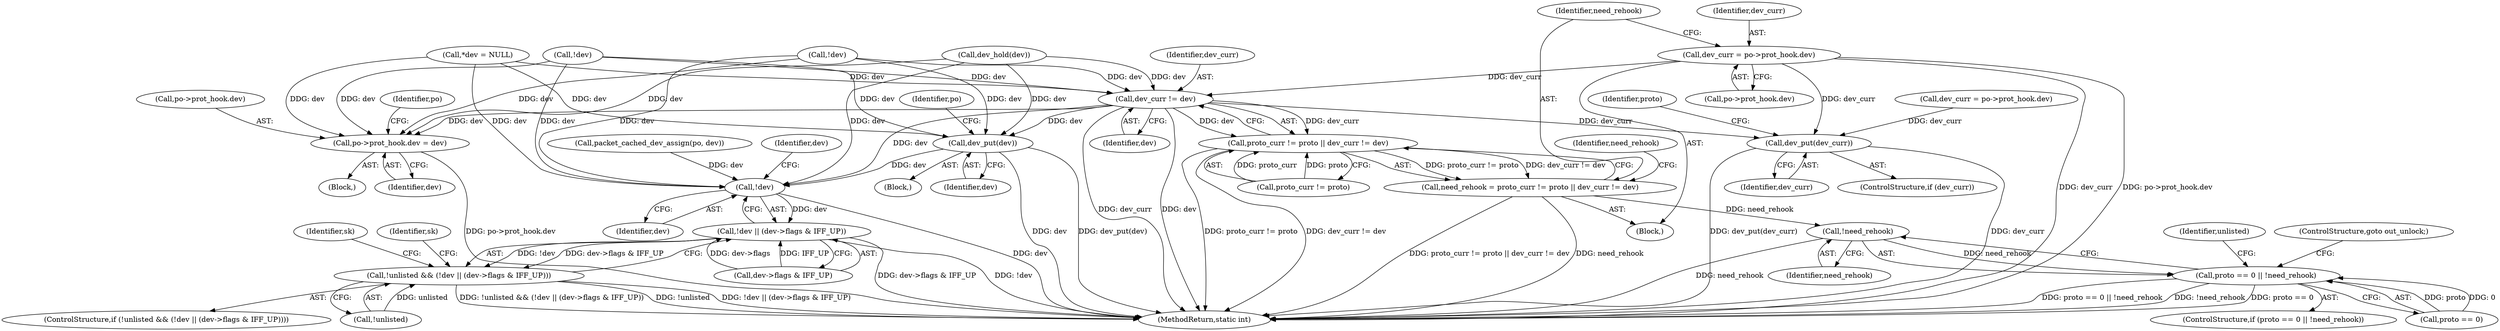 digraph "0_linux_4971613c1639d8e5f102c4e797c3bf8f83a5a69e@pointer" {
"1000189" [label="(Call,dev_curr = po->prot_hook.dev)"];
"1000202" [label="(Call,dev_curr != dev)"];
"1000198" [label="(Call,proto_curr != proto || dev_curr != dev)"];
"1000196" [label="(Call,need_rehook = proto_curr != proto || dev_curr != dev)"];
"1000300" [label="(Call,!need_rehook)"];
"1000296" [label="(Call,proto == 0 || !need_rehook)"];
"1000252" [label="(Call,dev_put(dev))"];
"1000308" [label="(Call,!dev)"];
"1000307" [label="(Call,!dev || (dev->flags & IFF_UP))"];
"1000304" [label="(Call,!unlisted && (!dev || (dev->flags & IFF_UP)))"];
"1000271" [label="(Call,po->prot_hook.dev = dev)"];
"1000293" [label="(Call,dev_put(dev_curr))"];
"1000204" [label="(Identifier,dev)"];
"1000294" [label="(Identifier,dev_curr)"];
"1000190" [label="(Identifier,dev_curr)"];
"1000288" [label="(Call,packet_cached_dev_assign(po, dev))"];
"1000151" [label="(Call,!dev)"];
"1000280" [label="(Identifier,po)"];
"1000291" [label="(ControlStructure,if (dev_curr))"];
"1000277" [label="(Identifier,dev)"];
"1000218" [label="(Call,dev_curr = po->prot_hook.dev)"];
"1000252" [label="(Call,dev_put(dev))"];
"1000309" [label="(Identifier,dev)"];
"1000343" [label="(MethodReturn,static int)"];
"1000203" [label="(Identifier,dev_curr)"];
"1000296" [label="(Call,proto == 0 || !need_rehook)"];
"1000295" [label="(ControlStructure,if (proto == 0 || !need_rehook))"];
"1000253" [label="(Identifier,dev)"];
"1000115" [label="(Call,*dev = NULL)"];
"1000257" [label="(Identifier,po)"];
"1000191" [label="(Call,po->prot_hook.dev)"];
"1000198" [label="(Call,proto_curr != proto || dev_curr != dev)"];
"1000251" [label="(Block,)"];
"1000105" [label="(Block,)"];
"1000272" [label="(Call,po->prot_hook.dev)"];
"1000197" [label="(Identifier,need_rehook)"];
"1000302" [label="(ControlStructure,goto out_unlock;)"];
"1000189" [label="(Call,dev_curr = po->prot_hook.dev)"];
"1000301" [label="(Identifier,need_rehook)"];
"1000170" [label="(Call,!dev)"];
"1000306" [label="(Identifier,unlisted)"];
"1000206" [label="(Identifier,need_rehook)"];
"1000196" [label="(Call,need_rehook = proto_curr != proto || dev_curr != dev)"];
"1000298" [label="(Identifier,proto)"];
"1000271" [label="(Call,po->prot_hook.dev = dev)"];
"1000180" [label="(Call,dev_hold(dev))"];
"1000297" [label="(Call,proto == 0)"];
"1000312" [label="(Identifier,dev)"];
"1000300" [label="(Call,!need_rehook)"];
"1000293" [label="(Call,dev_put(dev_curr))"];
"1000303" [label="(ControlStructure,if (!unlisted && (!dev || (dev->flags & IFF_UP))))"];
"1000304" [label="(Call,!unlisted && (!dev || (dev->flags & IFF_UP)))"];
"1000317" [label="(Identifier,sk)"];
"1000308" [label="(Call,!dev)"];
"1000305" [label="(Call,!unlisted)"];
"1000307" [label="(Call,!dev || (dev->flags & IFF_UP))"];
"1000322" [label="(Identifier,sk)"];
"1000202" [label="(Call,dev_curr != dev)"];
"1000270" [label="(Block,)"];
"1000199" [label="(Call,proto_curr != proto)"];
"1000310" [label="(Call,dev->flags & IFF_UP)"];
"1000189" -> "1000105"  [label="AST: "];
"1000189" -> "1000191"  [label="CFG: "];
"1000190" -> "1000189"  [label="AST: "];
"1000191" -> "1000189"  [label="AST: "];
"1000197" -> "1000189"  [label="CFG: "];
"1000189" -> "1000343"  [label="DDG: dev_curr"];
"1000189" -> "1000343"  [label="DDG: po->prot_hook.dev"];
"1000189" -> "1000202"  [label="DDG: dev_curr"];
"1000189" -> "1000293"  [label="DDG: dev_curr"];
"1000202" -> "1000198"  [label="AST: "];
"1000202" -> "1000204"  [label="CFG: "];
"1000203" -> "1000202"  [label="AST: "];
"1000204" -> "1000202"  [label="AST: "];
"1000198" -> "1000202"  [label="CFG: "];
"1000202" -> "1000343"  [label="DDG: dev_curr"];
"1000202" -> "1000343"  [label="DDG: dev"];
"1000202" -> "1000198"  [label="DDG: dev_curr"];
"1000202" -> "1000198"  [label="DDG: dev"];
"1000151" -> "1000202"  [label="DDG: dev"];
"1000180" -> "1000202"  [label="DDG: dev"];
"1000170" -> "1000202"  [label="DDG: dev"];
"1000115" -> "1000202"  [label="DDG: dev"];
"1000202" -> "1000252"  [label="DDG: dev"];
"1000202" -> "1000271"  [label="DDG: dev"];
"1000202" -> "1000293"  [label="DDG: dev_curr"];
"1000202" -> "1000308"  [label="DDG: dev"];
"1000198" -> "1000196"  [label="AST: "];
"1000198" -> "1000199"  [label="CFG: "];
"1000199" -> "1000198"  [label="AST: "];
"1000196" -> "1000198"  [label="CFG: "];
"1000198" -> "1000343"  [label="DDG: proto_curr != proto"];
"1000198" -> "1000343"  [label="DDG: dev_curr != dev"];
"1000198" -> "1000196"  [label="DDG: proto_curr != proto"];
"1000198" -> "1000196"  [label="DDG: dev_curr != dev"];
"1000199" -> "1000198"  [label="DDG: proto_curr"];
"1000199" -> "1000198"  [label="DDG: proto"];
"1000196" -> "1000105"  [label="AST: "];
"1000197" -> "1000196"  [label="AST: "];
"1000206" -> "1000196"  [label="CFG: "];
"1000196" -> "1000343"  [label="DDG: need_rehook"];
"1000196" -> "1000343"  [label="DDG: proto_curr != proto || dev_curr != dev"];
"1000196" -> "1000300"  [label="DDG: need_rehook"];
"1000300" -> "1000296"  [label="AST: "];
"1000300" -> "1000301"  [label="CFG: "];
"1000301" -> "1000300"  [label="AST: "];
"1000296" -> "1000300"  [label="CFG: "];
"1000300" -> "1000343"  [label="DDG: need_rehook"];
"1000300" -> "1000296"  [label="DDG: need_rehook"];
"1000296" -> "1000295"  [label="AST: "];
"1000296" -> "1000297"  [label="CFG: "];
"1000297" -> "1000296"  [label="AST: "];
"1000302" -> "1000296"  [label="CFG: "];
"1000306" -> "1000296"  [label="CFG: "];
"1000296" -> "1000343"  [label="DDG: proto == 0 || !need_rehook"];
"1000296" -> "1000343"  [label="DDG: !need_rehook"];
"1000296" -> "1000343"  [label="DDG: proto == 0"];
"1000297" -> "1000296"  [label="DDG: proto"];
"1000297" -> "1000296"  [label="DDG: 0"];
"1000252" -> "1000251"  [label="AST: "];
"1000252" -> "1000253"  [label="CFG: "];
"1000253" -> "1000252"  [label="AST: "];
"1000257" -> "1000252"  [label="CFG: "];
"1000252" -> "1000343"  [label="DDG: dev"];
"1000252" -> "1000343"  [label="DDG: dev_put(dev)"];
"1000151" -> "1000252"  [label="DDG: dev"];
"1000180" -> "1000252"  [label="DDG: dev"];
"1000170" -> "1000252"  [label="DDG: dev"];
"1000115" -> "1000252"  [label="DDG: dev"];
"1000252" -> "1000308"  [label="DDG: dev"];
"1000308" -> "1000307"  [label="AST: "];
"1000308" -> "1000309"  [label="CFG: "];
"1000309" -> "1000308"  [label="AST: "];
"1000312" -> "1000308"  [label="CFG: "];
"1000307" -> "1000308"  [label="CFG: "];
"1000308" -> "1000343"  [label="DDG: dev"];
"1000308" -> "1000307"  [label="DDG: dev"];
"1000151" -> "1000308"  [label="DDG: dev"];
"1000180" -> "1000308"  [label="DDG: dev"];
"1000170" -> "1000308"  [label="DDG: dev"];
"1000115" -> "1000308"  [label="DDG: dev"];
"1000288" -> "1000308"  [label="DDG: dev"];
"1000307" -> "1000304"  [label="AST: "];
"1000307" -> "1000310"  [label="CFG: "];
"1000310" -> "1000307"  [label="AST: "];
"1000304" -> "1000307"  [label="CFG: "];
"1000307" -> "1000343"  [label="DDG: dev->flags & IFF_UP"];
"1000307" -> "1000343"  [label="DDG: !dev"];
"1000307" -> "1000304"  [label="DDG: !dev"];
"1000307" -> "1000304"  [label="DDG: dev->flags & IFF_UP"];
"1000310" -> "1000307"  [label="DDG: dev->flags"];
"1000310" -> "1000307"  [label="DDG: IFF_UP"];
"1000304" -> "1000303"  [label="AST: "];
"1000304" -> "1000305"  [label="CFG: "];
"1000305" -> "1000304"  [label="AST: "];
"1000317" -> "1000304"  [label="CFG: "];
"1000322" -> "1000304"  [label="CFG: "];
"1000304" -> "1000343"  [label="DDG: !unlisted && (!dev || (dev->flags & IFF_UP))"];
"1000304" -> "1000343"  [label="DDG: !unlisted"];
"1000304" -> "1000343"  [label="DDG: !dev || (dev->flags & IFF_UP)"];
"1000305" -> "1000304"  [label="DDG: unlisted"];
"1000271" -> "1000270"  [label="AST: "];
"1000271" -> "1000277"  [label="CFG: "];
"1000272" -> "1000271"  [label="AST: "];
"1000277" -> "1000271"  [label="AST: "];
"1000280" -> "1000271"  [label="CFG: "];
"1000271" -> "1000343"  [label="DDG: po->prot_hook.dev"];
"1000151" -> "1000271"  [label="DDG: dev"];
"1000180" -> "1000271"  [label="DDG: dev"];
"1000170" -> "1000271"  [label="DDG: dev"];
"1000115" -> "1000271"  [label="DDG: dev"];
"1000293" -> "1000291"  [label="AST: "];
"1000293" -> "1000294"  [label="CFG: "];
"1000294" -> "1000293"  [label="AST: "];
"1000298" -> "1000293"  [label="CFG: "];
"1000293" -> "1000343"  [label="DDG: dev_curr"];
"1000293" -> "1000343"  [label="DDG: dev_put(dev_curr)"];
"1000218" -> "1000293"  [label="DDG: dev_curr"];
}
